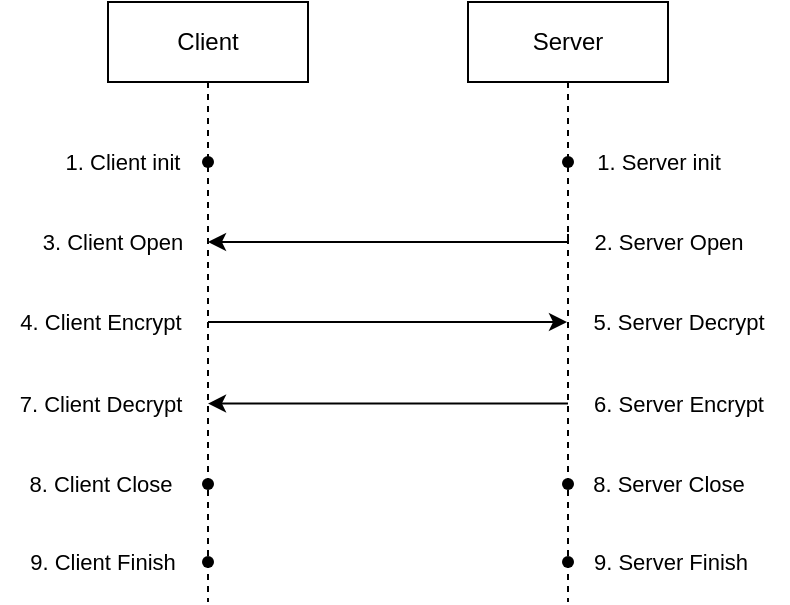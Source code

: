 <mxfile version="21.5.0" type="github">
  <diagram name="Page-1" id="2YBvvXClWsGukQMizWep">
    <mxGraphModel dx="683" dy="381" grid="1" gridSize="10" guides="1" tooltips="1" connect="1" arrows="1" fold="1" page="1" pageScale="1" pageWidth="850" pageHeight="1100" math="0" shadow="0">
      <root>
        <mxCell id="0" />
        <mxCell id="1" parent="0" />
        <mxCell id="aM9ryv3xv72pqoxQDRHE-1" value="Client" style="shape=umlLifeline;perimeter=lifelinePerimeter;whiteSpace=wrap;html=1;container=0;dropTarget=0;collapsible=0;recursiveResize=0;outlineConnect=0;portConstraint=eastwest;newEdgeStyle={&quot;edgeStyle&quot;:&quot;elbowEdgeStyle&quot;,&quot;elbow&quot;:&quot;vertical&quot;,&quot;curved&quot;:0,&quot;rounded&quot;:0};" parent="1" vertex="1">
          <mxGeometry x="140" y="80" width="100" height="300" as="geometry" />
        </mxCell>
        <mxCell id="aM9ryv3xv72pqoxQDRHE-5" value="Server" style="shape=umlLifeline;perimeter=lifelinePerimeter;whiteSpace=wrap;html=1;container=0;dropTarget=0;collapsible=0;recursiveResize=0;outlineConnect=0;portConstraint=eastwest;newEdgeStyle={&quot;edgeStyle&quot;:&quot;elbowEdgeStyle&quot;,&quot;elbow&quot;:&quot;vertical&quot;,&quot;curved&quot;:0,&quot;rounded&quot;:0};" parent="1" vertex="1">
          <mxGeometry x="320" y="80" width="100" height="300" as="geometry" />
        </mxCell>
        <mxCell id="qnF_YoGQctbGKn9Q77Ay-5" value="&lt;span style=&quot;font-size: 11px;&quot;&gt;1. Client init&lt;/span&gt;" style="text;html=1;align=center;verticalAlign=middle;resizable=0;points=[];autosize=1;strokeColor=none;fillColor=none;" vertex="1" parent="1">
          <mxGeometry x="107" y="145" width="80" height="30" as="geometry" />
        </mxCell>
        <mxCell id="qnF_YoGQctbGKn9Q77Ay-7" value="&lt;span style=&quot;font-size: 11px;&quot;&gt;1. Server init&lt;/span&gt;" style="text;html=1;align=center;verticalAlign=middle;resizable=0;points=[];autosize=1;strokeColor=none;fillColor=none;" vertex="1" parent="1">
          <mxGeometry x="370" y="145" width="90" height="30" as="geometry" />
        </mxCell>
        <mxCell id="qnF_YoGQctbGKn9Q77Ay-9" value="&lt;span style=&quot;font-size: 11px;&quot;&gt;2. Server Open&lt;/span&gt;" style="text;html=1;align=center;verticalAlign=middle;resizable=0;points=[];autosize=1;strokeColor=none;fillColor=none;" vertex="1" parent="1">
          <mxGeometry x="370" y="185" width="100" height="30" as="geometry" />
        </mxCell>
        <mxCell id="qnF_YoGQctbGKn9Q77Ay-11" value="" style="shape=waypoint;sketch=0;fillStyle=solid;size=6;pointerEvents=1;points=[];fillColor=none;resizable=0;rotatable=0;perimeter=centerPerimeter;snapToPoint=1;" vertex="1" parent="1">
          <mxGeometry x="180" y="150" width="20" height="20" as="geometry" />
        </mxCell>
        <mxCell id="qnF_YoGQctbGKn9Q77Ay-12" value="" style="shape=waypoint;sketch=0;fillStyle=solid;size=6;pointerEvents=1;points=[];fillColor=none;resizable=0;rotatable=0;perimeter=centerPerimeter;snapToPoint=1;" vertex="1" parent="1">
          <mxGeometry x="360" y="150" width="20" height="20" as="geometry" />
        </mxCell>
        <mxCell id="qnF_YoGQctbGKn9Q77Ay-16" value="" style="edgeStyle=orthogonalEdgeStyle;rounded=0;orthogonalLoop=1;jettySize=auto;html=1;" edge="1" parent="1" target="aM9ryv3xv72pqoxQDRHE-1">
          <mxGeometry relative="1" as="geometry">
            <mxPoint x="370" y="196" as="sourcePoint" />
            <Array as="points">
              <mxPoint x="370" y="200" />
            </Array>
          </mxGeometry>
        </mxCell>
        <mxCell id="qnF_YoGQctbGKn9Q77Ay-14" value="&lt;span style=&quot;font-size: 11px;&quot;&gt;3. Client Open&lt;br&gt;&lt;/span&gt;" style="text;html=1;align=center;verticalAlign=middle;resizable=0;points=[];autosize=1;strokeColor=none;fillColor=none;" vertex="1" parent="1">
          <mxGeometry x="97" y="185" width="90" height="30" as="geometry" />
        </mxCell>
        <mxCell id="qnF_YoGQctbGKn9Q77Ay-17" value="&lt;span style=&quot;font-size: 11px;&quot;&gt;4. Client Encrypt&lt;br&gt;&lt;/span&gt;" style="text;html=1;align=center;verticalAlign=middle;resizable=0;points=[];autosize=1;strokeColor=none;fillColor=none;" vertex="1" parent="1">
          <mxGeometry x="86" y="225" width="100" height="30" as="geometry" />
        </mxCell>
        <mxCell id="qnF_YoGQctbGKn9Q77Ay-19" style="edgeStyle=orthogonalEdgeStyle;rounded=0;orthogonalLoop=1;jettySize=auto;html=1;" edge="1" parent="1" target="aM9ryv3xv72pqoxQDRHE-5">
          <mxGeometry relative="1" as="geometry">
            <mxPoint x="190" y="240" as="sourcePoint" />
            <Array as="points">
              <mxPoint x="320" y="240" />
              <mxPoint x="320" y="240" />
            </Array>
          </mxGeometry>
        </mxCell>
        <mxCell id="qnF_YoGQctbGKn9Q77Ay-20" value="&lt;span style=&quot;font-size: 11px;&quot;&gt;5. Server Decrypt&lt;/span&gt;" style="text;html=1;align=center;verticalAlign=middle;resizable=0;points=[];autosize=1;strokeColor=none;fillColor=none;" vertex="1" parent="1">
          <mxGeometry x="370" y="225" width="110" height="30" as="geometry" />
        </mxCell>
        <mxCell id="qnF_YoGQctbGKn9Q77Ay-21" value="&lt;span style=&quot;font-size: 11px;&quot;&gt;6. Server Encrypt&lt;/span&gt;" style="text;html=1;align=center;verticalAlign=middle;resizable=0;points=[];autosize=1;strokeColor=none;fillColor=none;" vertex="1" parent="1">
          <mxGeometry x="370" y="266" width="110" height="30" as="geometry" />
        </mxCell>
        <mxCell id="qnF_YoGQctbGKn9Q77Ay-22" value="" style="edgeStyle=orthogonalEdgeStyle;rounded=0;orthogonalLoop=1;jettySize=auto;html=1;" edge="1" parent="1">
          <mxGeometry relative="1" as="geometry">
            <mxPoint x="370" y="280.76" as="sourcePoint" />
            <mxPoint x="190" y="280.76" as="targetPoint" />
            <Array as="points">
              <mxPoint x="240" y="280.76" />
              <mxPoint x="240" y="280.76" />
            </Array>
          </mxGeometry>
        </mxCell>
        <mxCell id="qnF_YoGQctbGKn9Q77Ay-23" value="&lt;span style=&quot;font-size: 11px;&quot;&gt;7. Client Decrypt&lt;br&gt;&lt;/span&gt;" style="text;html=1;align=center;verticalAlign=middle;resizable=0;points=[];autosize=1;strokeColor=none;fillColor=none;" vertex="1" parent="1">
          <mxGeometry x="86" y="266" width="100" height="30" as="geometry" />
        </mxCell>
        <mxCell id="qnF_YoGQctbGKn9Q77Ay-28" value="&lt;span style=&quot;font-size: 11px;&quot;&gt;8. Server Close&lt;/span&gt;" style="text;html=1;align=center;verticalAlign=middle;resizable=0;points=[];autosize=1;strokeColor=none;fillColor=none;" vertex="1" parent="1">
          <mxGeometry x="370" y="306" width="100" height="30" as="geometry" />
        </mxCell>
        <mxCell id="qnF_YoGQctbGKn9Q77Ay-29" value="" style="shape=waypoint;sketch=0;fillStyle=solid;size=6;pointerEvents=1;points=[];fillColor=none;resizable=0;rotatable=0;perimeter=centerPerimeter;snapToPoint=1;" vertex="1" parent="1">
          <mxGeometry x="360" y="311" width="20" height="20" as="geometry" />
        </mxCell>
        <mxCell id="qnF_YoGQctbGKn9Q77Ay-30" value="" style="shape=waypoint;sketch=0;fillStyle=solid;size=6;pointerEvents=1;points=[];fillColor=none;resizable=0;rotatable=0;perimeter=centerPerimeter;snapToPoint=1;" vertex="1" parent="1">
          <mxGeometry x="360" y="350" width="20" height="20" as="geometry" />
        </mxCell>
        <mxCell id="qnF_YoGQctbGKn9Q77Ay-31" value="" style="shape=waypoint;sketch=0;fillStyle=solid;size=6;pointerEvents=1;points=[];fillColor=none;resizable=0;rotatable=0;perimeter=centerPerimeter;snapToPoint=1;" vertex="1" parent="1">
          <mxGeometry x="180" y="311" width="20" height="20" as="geometry" />
        </mxCell>
        <mxCell id="qnF_YoGQctbGKn9Q77Ay-32" value="" style="shape=waypoint;sketch=0;fillStyle=solid;size=6;pointerEvents=1;points=[];fillColor=none;resizable=0;rotatable=0;perimeter=centerPerimeter;snapToPoint=1;" vertex="1" parent="1">
          <mxGeometry x="180" y="350" width="20" height="20" as="geometry" />
        </mxCell>
        <mxCell id="qnF_YoGQctbGKn9Q77Ay-33" value="&lt;span style=&quot;font-size: 11px;&quot;&gt;8. Client Close&lt;/span&gt;" style="text;html=1;align=center;verticalAlign=middle;resizable=0;points=[];autosize=1;strokeColor=none;fillColor=none;" vertex="1" parent="1">
          <mxGeometry x="86" y="306" width="100" height="30" as="geometry" />
        </mxCell>
        <mxCell id="qnF_YoGQctbGKn9Q77Ay-34" value="&lt;span style=&quot;font-size: 11px;&quot;&gt;9. Server Finish&lt;/span&gt;" style="text;html=1;align=center;verticalAlign=middle;resizable=0;points=[];autosize=1;strokeColor=none;fillColor=none;" vertex="1" parent="1">
          <mxGeometry x="371" y="345" width="100" height="30" as="geometry" />
        </mxCell>
        <mxCell id="qnF_YoGQctbGKn9Q77Ay-35" value="&lt;span style=&quot;font-size: 11px;&quot;&gt;9. Client Finish&lt;/span&gt;" style="text;html=1;align=center;verticalAlign=middle;resizable=0;points=[];autosize=1;strokeColor=none;fillColor=none;" vertex="1" parent="1">
          <mxGeometry x="87" y="345" width="100" height="30" as="geometry" />
        </mxCell>
      </root>
    </mxGraphModel>
  </diagram>
</mxfile>
